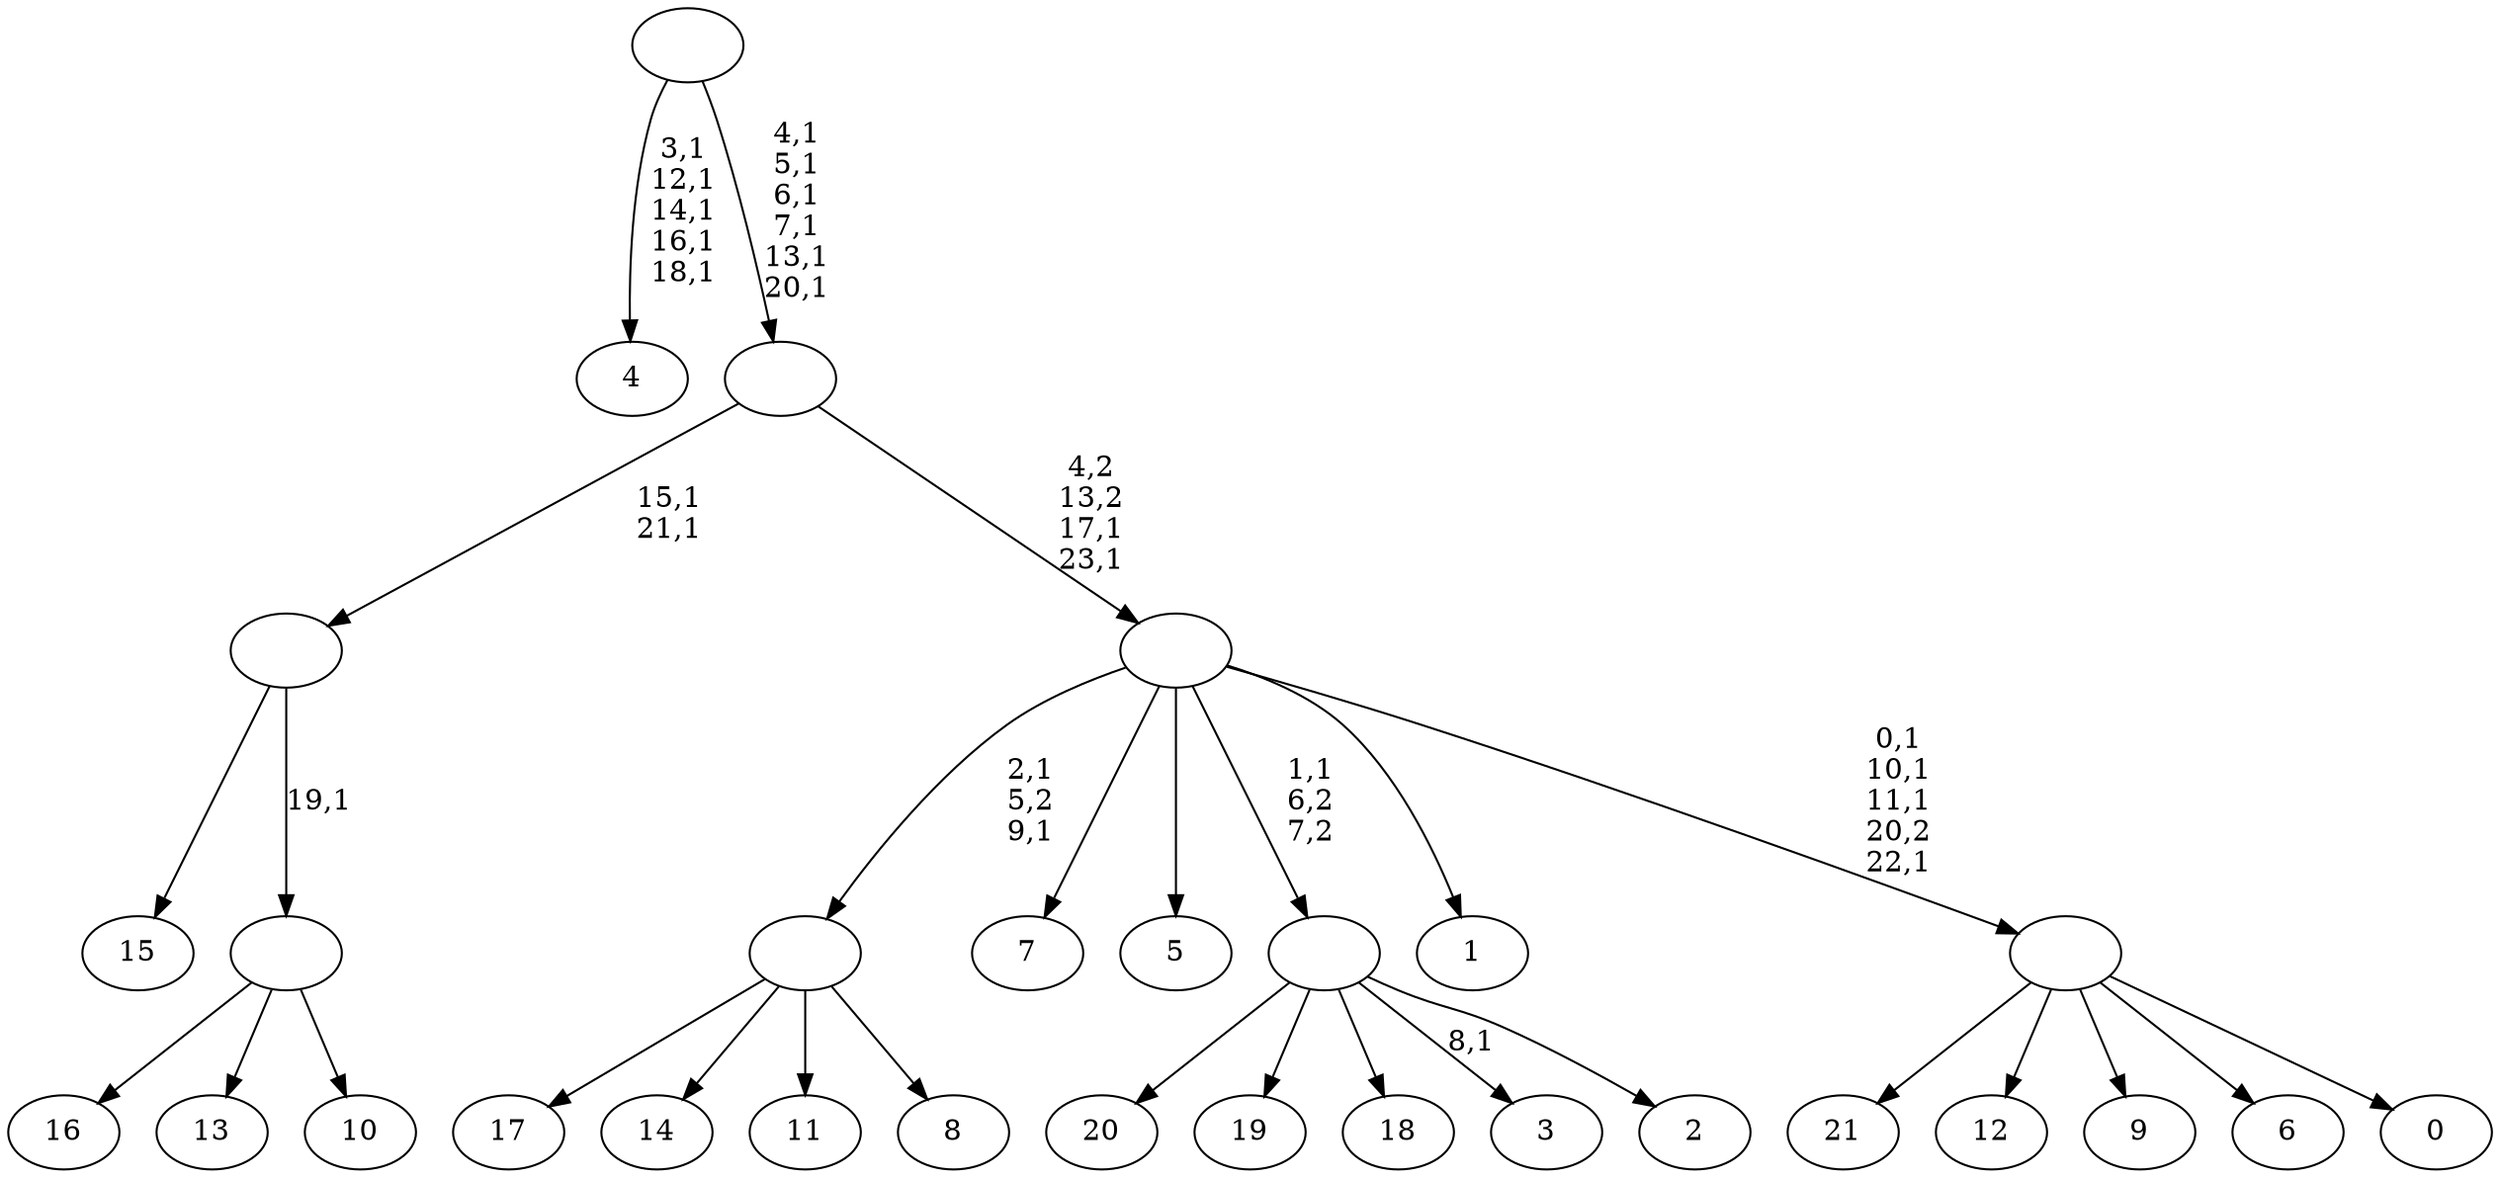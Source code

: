 digraph T {
	46 [label="21"]
	45 [label="20"]
	44 [label="19"]
	43 [label="18"]
	42 [label="17"]
	41 [label="16"]
	40 [label="15"]
	39 [label="14"]
	38 [label="13"]
	37 [label="12"]
	36 [label="11"]
	35 [label="10"]
	34 [label=""]
	33 [label=""]
	31 [label="9"]
	30 [label="8"]
	29 [label=""]
	27 [label="7"]
	26 [label="6"]
	25 [label="5"]
	24 [label="4"]
	18 [label="3"]
	16 [label="2"]
	15 [label=""]
	14 [label="1"]
	13 [label="0"]
	12 [label=""]
	8 [label=""]
	6 [label=""]
	0 [label=""]
	34 -> 41 [label=""]
	34 -> 38 [label=""]
	34 -> 35 [label=""]
	33 -> 40 [label=""]
	33 -> 34 [label="19,1"]
	29 -> 42 [label=""]
	29 -> 39 [label=""]
	29 -> 36 [label=""]
	29 -> 30 [label=""]
	15 -> 18 [label="8,1"]
	15 -> 45 [label=""]
	15 -> 44 [label=""]
	15 -> 43 [label=""]
	15 -> 16 [label=""]
	12 -> 46 [label=""]
	12 -> 37 [label=""]
	12 -> 31 [label=""]
	12 -> 26 [label=""]
	12 -> 13 [label=""]
	8 -> 12 [label="0,1\n10,1\n11,1\n20,2\n22,1"]
	8 -> 29 [label="2,1\n5,2\n9,1"]
	8 -> 27 [label=""]
	8 -> 25 [label=""]
	8 -> 15 [label="1,1\n6,2\n7,2"]
	8 -> 14 [label=""]
	6 -> 8 [label="4,2\n13,2\n17,1\n23,1"]
	6 -> 33 [label="15,1\n21,1"]
	0 -> 6 [label="4,1\n5,1\n6,1\n7,1\n13,1\n20,1"]
	0 -> 24 [label="3,1\n12,1\n14,1\n16,1\n18,1"]
}
